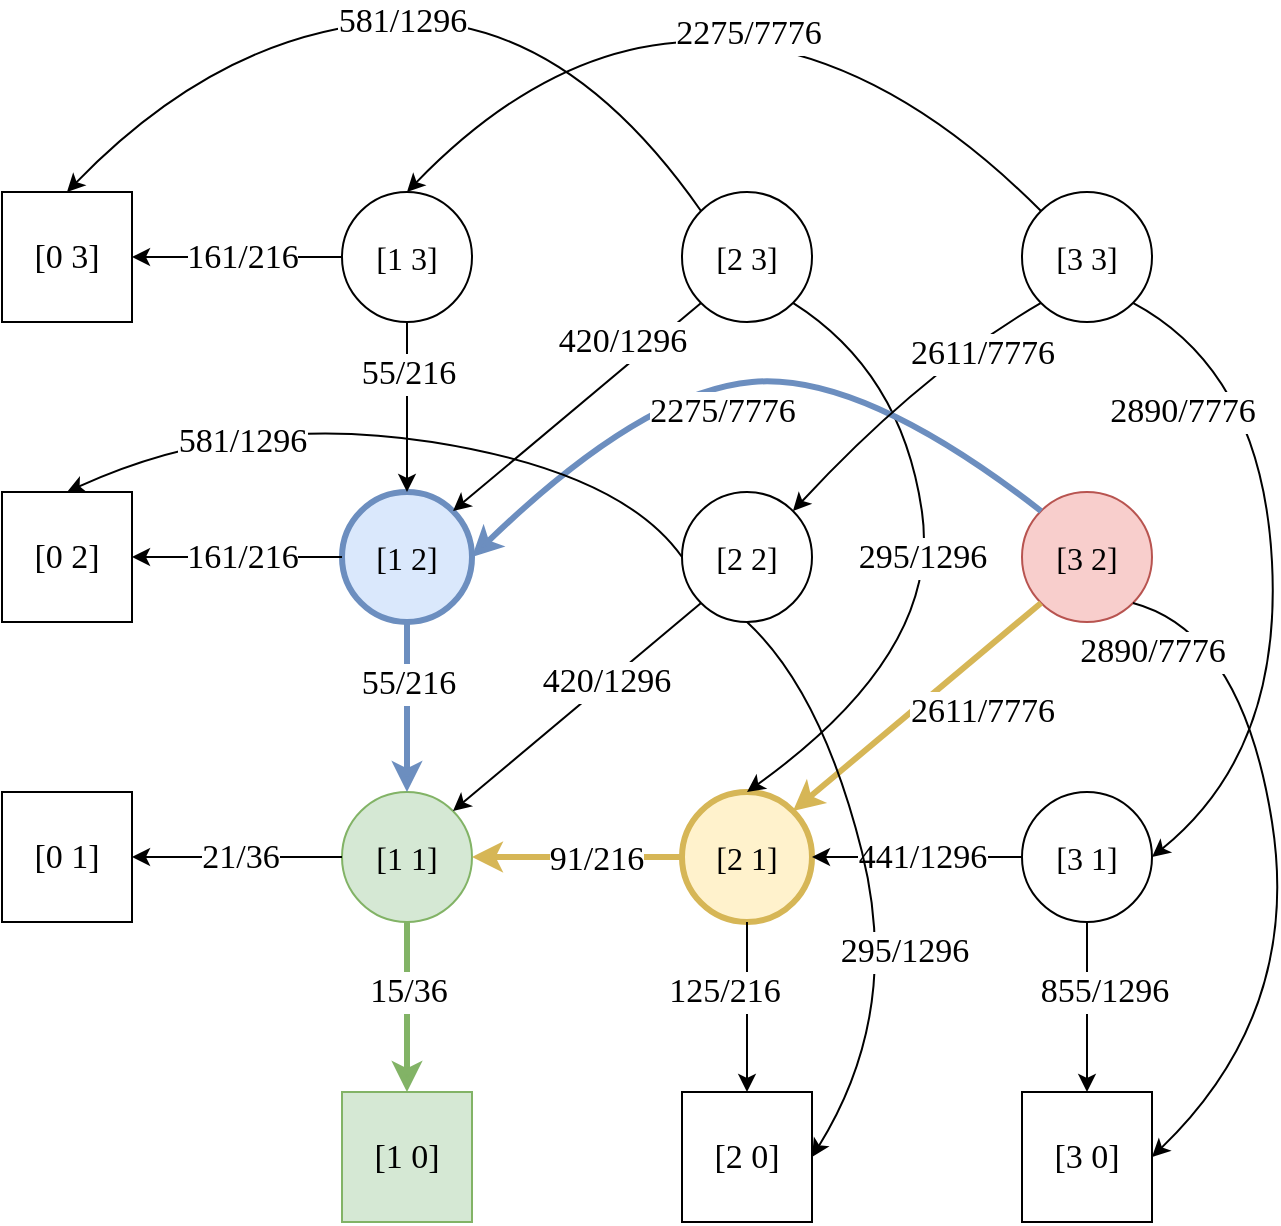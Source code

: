 <mxfile version="15.1.4" type="device"><diagram id="LHmz-3jESWEuP7y_V9xO" name="Page-1"><mxGraphModel dx="782" dy="793" grid="1" gridSize="10" guides="1" tooltips="1" connect="1" arrows="1" fold="1" page="1" pageScale="1" pageWidth="850" pageHeight="1100" math="0" shadow="0"><root><mxCell id="0"/><mxCell id="1" parent="0"/><mxCell id="qUGKz06C6sTsFULP4qC0-1" value="&lt;p style=&quot;font-size: 16px&quot;&gt;&lt;font face=&quot;Lucida Console&quot;&gt;[3 3]&lt;/font&gt;&lt;/p&gt;" style="ellipse;whiteSpace=wrap;html=1;aspect=fixed;" parent="1" vertex="1"><mxGeometry x="660" y="190" width="65" height="65" as="geometry"/></mxCell><mxCell id="qUGKz06C6sTsFULP4qC0-2" value="&lt;p style=&quot;font-size: 16px&quot;&gt;&lt;font face=&quot;Lucida Console&quot;&gt;[2 3]&lt;/font&gt;&lt;/p&gt;" style="ellipse;whiteSpace=wrap;html=1;aspect=fixed;" parent="1" vertex="1"><mxGeometry x="490" y="190" width="65" height="65" as="geometry"/></mxCell><mxCell id="qUGKz06C6sTsFULP4qC0-3" value="&lt;p style=&quot;font-size: 16px&quot;&gt;&lt;font face=&quot;Lucida Console&quot;&gt;[1 3]&lt;/font&gt;&lt;/p&gt;" style="ellipse;whiteSpace=wrap;html=1;aspect=fixed;" parent="1" vertex="1"><mxGeometry x="320" y="190" width="65" height="65" as="geometry"/></mxCell><mxCell id="qUGKz06C6sTsFULP4qC0-5" value="&lt;p style=&quot;font-size: 16px&quot;&gt;&lt;font face=&quot;Lucida Console&quot;&gt;[3 2]&lt;/font&gt;&lt;/p&gt;" style="ellipse;whiteSpace=wrap;html=1;aspect=fixed;fillColor=#f8cecc;strokeColor=#b85450;" parent="1" vertex="1"><mxGeometry x="660" y="340" width="65" height="65" as="geometry"/></mxCell><mxCell id="qUGKz06C6sTsFULP4qC0-6" value="&lt;p style=&quot;font-size: 16px&quot;&gt;&lt;font face=&quot;Lucida Console&quot;&gt;[3 1]&lt;/font&gt;&lt;/p&gt;" style="ellipse;whiteSpace=wrap;html=1;aspect=fixed;" parent="1" vertex="1"><mxGeometry x="660" y="490" width="65" height="65" as="geometry"/></mxCell><mxCell id="qUGKz06C6sTsFULP4qC0-7" value="&lt;p style=&quot;font-size: 16px&quot;&gt;&lt;font face=&quot;Lucida Console&quot;&gt;[2 2]&lt;/font&gt;&lt;/p&gt;" style="ellipse;whiteSpace=wrap;html=1;aspect=fixed;" parent="1" vertex="1"><mxGeometry x="490" y="340" width="65" height="65" as="geometry"/></mxCell><mxCell id="qUGKz06C6sTsFULP4qC0-8" value="&lt;font face=&quot;Lucida Console&quot; style=&quot;font-size: 17px;&quot;&gt;[0 3]&lt;/font&gt;" style="whiteSpace=wrap;html=1;aspect=fixed;fontSize=17;" parent="1" vertex="1"><mxGeometry x="150" y="190" width="65" height="65" as="geometry"/></mxCell><mxCell id="qUGKz06C6sTsFULP4qC0-9" value="&lt;font face=&quot;Lucida Console&quot; style=&quot;font-size: 17px&quot;&gt;[3 0]&lt;/font&gt;" style="whiteSpace=wrap;html=1;aspect=fixed;fontSize=17;" parent="1" vertex="1"><mxGeometry x="660" y="640" width="65" height="65" as="geometry"/></mxCell><mxCell id="qUGKz06C6sTsFULP4qC0-10" value="&lt;font face=&quot;Lucida Console&quot; style=&quot;font-size: 17px&quot;&gt;[2 0]&lt;/font&gt;" style="whiteSpace=wrap;html=1;aspect=fixed;fontSize=17;" parent="1" vertex="1"><mxGeometry x="490" y="640" width="65" height="65" as="geometry"/></mxCell><mxCell id="qUGKz06C6sTsFULP4qC0-11" value="&lt;font face=&quot;Lucida Console&quot; style=&quot;font-size: 17px&quot;&gt;[1 0]&lt;/font&gt;" style="whiteSpace=wrap;html=1;aspect=fixed;fontSize=17;fillColor=#d5e8d4;strokeColor=#82b366;" parent="1" vertex="1"><mxGeometry x="320" y="640" width="65" height="65" as="geometry"/></mxCell><mxCell id="qUGKz06C6sTsFULP4qC0-12" value="&lt;font face=&quot;Lucida Console&quot; style=&quot;font-size: 17px&quot;&gt;[0 2]&lt;/font&gt;" style="whiteSpace=wrap;html=1;aspect=fixed;fontSize=17;" parent="1" vertex="1"><mxGeometry x="150" y="340" width="65" height="65" as="geometry"/></mxCell><mxCell id="qUGKz06C6sTsFULP4qC0-13" value="&lt;font face=&quot;Lucida Console&quot; style=&quot;font-size: 17px&quot;&gt;[0 1]&lt;/font&gt;" style="whiteSpace=wrap;html=1;aspect=fixed;fontSize=17;" parent="1" vertex="1"><mxGeometry x="150" y="490" width="65" height="65" as="geometry"/></mxCell><mxCell id="qUGKz06C6sTsFULP4qC0-14" value="&lt;p style=&quot;font-size: 16px&quot;&gt;&lt;font face=&quot;Lucida Console&quot;&gt;[1 2]&lt;/font&gt;&lt;/p&gt;" style="ellipse;whiteSpace=wrap;html=1;aspect=fixed;fillColor=#dae8fc;strokeColor=#6c8ebf;strokeWidth=3;" parent="1" vertex="1"><mxGeometry x="320" y="340" width="65" height="65" as="geometry"/></mxCell><mxCell id="qUGKz06C6sTsFULP4qC0-15" value="&lt;p style=&quot;font-size: 16px&quot;&gt;&lt;font face=&quot;Lucida Console&quot;&gt;[2 1]&lt;/font&gt;&lt;/p&gt;" style="ellipse;whiteSpace=wrap;html=1;aspect=fixed;fillColor=#fff2cc;strokeColor=#d6b656;strokeWidth=3;" parent="1" vertex="1"><mxGeometry x="490" y="490" width="65" height="65" as="geometry"/></mxCell><mxCell id="qUGKz06C6sTsFULP4qC0-16" value="&lt;p style=&quot;font-size: 16px&quot;&gt;&lt;font face=&quot;Lucida Console&quot;&gt;[1 1]&lt;/font&gt;&lt;/p&gt;" style="ellipse;whiteSpace=wrap;html=1;aspect=fixed;fillColor=#d5e8d4;strokeColor=#82b366;" parent="1" vertex="1"><mxGeometry x="320" y="490" width="65" height="65" as="geometry"/></mxCell><mxCell id="qUGKz06C6sTsFULP4qC0-19" value="" style="endArrow=classic;html=1;fontSize=17;exitX=0;exitY=1;exitDx=0;exitDy=0;entryX=1;entryY=0;entryDx=0;entryDy=0;" parent="1" source="qUGKz06C6sTsFULP4qC0-7" target="qUGKz06C6sTsFULP4qC0-16" edge="1"><mxGeometry width="50" height="50" relative="1" as="geometry"><mxPoint x="489.999" y="400.001" as="sourcePoint"/><mxPoint x="365.961" y="504.039" as="targetPoint"/></mxGeometry></mxCell><mxCell id="qUGKz06C6sTsFULP4qC0-48" value="420/1296" style="edgeLabel;html=1;align=center;verticalAlign=middle;resizable=0;points=[];fontSize=17;fontFamily=Lucida Console;" parent="qUGKz06C6sTsFULP4qC0-19" vertex="1" connectable="0"><mxGeometry x="-0.254" relative="1" as="geometry"><mxPoint x="-1" as="offset"/></mxGeometry></mxCell><mxCell id="qUGKz06C6sTsFULP4qC0-20" value="" style="endArrow=classic;html=1;fontSize=17;exitX=0.5;exitY=1;exitDx=0;exitDy=0;entryX=0.5;entryY=0;entryDx=0;entryDy=0;fillColor=#d5e8d4;strokeColor=#82b366;strokeWidth=3;" parent="1" source="qUGKz06C6sTsFULP4qC0-16" target="qUGKz06C6sTsFULP4qC0-11" edge="1"><mxGeometry width="50" height="50" relative="1" as="geometry"><mxPoint x="689.519" y="265.481" as="sourcePoint"/><mxPoint x="565.481" y="369.519" as="targetPoint"/></mxGeometry></mxCell><mxCell id="qUGKz06C6sTsFULP4qC0-43" value="15/36" style="edgeLabel;html=1;align=center;verticalAlign=middle;resizable=0;points=[];fontSize=17;fontFamily=Lucida Console;" parent="qUGKz06C6sTsFULP4qC0-20" vertex="1" connectable="0"><mxGeometry x="-0.412" y="-1" relative="1" as="geometry"><mxPoint x="1" y="10" as="offset"/></mxGeometry></mxCell><mxCell id="qUGKz06C6sTsFULP4qC0-21" value="" style="endArrow=classic;html=1;fontSize=17;exitX=0;exitY=0.5;exitDx=0;exitDy=0;entryX=1;entryY=0.5;entryDx=0;entryDy=0;" parent="1" source="qUGKz06C6sTsFULP4qC0-16" target="qUGKz06C6sTsFULP4qC0-13" edge="1"><mxGeometry width="50" height="50" relative="1" as="geometry"><mxPoint x="384.999" y="405.001" as="sourcePoint"/><mxPoint x="250" y="520" as="targetPoint"/></mxGeometry></mxCell><mxCell id="qUGKz06C6sTsFULP4qC0-44" value="&lt;font face=&quot;Lucida Console&quot;&gt;21/36&lt;/font&gt;" style="edgeLabel;html=1;align=center;verticalAlign=middle;resizable=0;points=[];fontSize=17;" parent="qUGKz06C6sTsFULP4qC0-21" vertex="1" connectable="0"><mxGeometry x="-0.238" y="3" relative="1" as="geometry"><mxPoint x="-11" y="-3" as="offset"/></mxGeometry></mxCell><mxCell id="qUGKz06C6sTsFULP4qC0-22" value="" style="endArrow=classic;html=1;fontSize=17;exitX=0.5;exitY=1;exitDx=0;exitDy=0;entryX=0.5;entryY=0;entryDx=0;entryDy=0;" parent="1" source="qUGKz06C6sTsFULP4qC0-15" target="qUGKz06C6sTsFULP4qC0-10" edge="1"><mxGeometry width="50" height="50" relative="1" as="geometry"><mxPoint x="709.519" y="285.481" as="sourcePoint"/><mxPoint x="585.481" y="389.519" as="targetPoint"/></mxGeometry></mxCell><mxCell id="qUGKz06C6sTsFULP4qC0-42" value="125/216" style="edgeLabel;html=1;align=center;verticalAlign=middle;resizable=0;points=[];fontSize=17;fontFamily=Lucida Console;" parent="qUGKz06C6sTsFULP4qC0-22" vertex="1" connectable="0"><mxGeometry x="-0.412" y="1" relative="1" as="geometry"><mxPoint x="-13" y="10" as="offset"/></mxGeometry></mxCell><mxCell id="qUGKz06C6sTsFULP4qC0-23" value="" style="endArrow=classic;html=1;fontSize=17;exitX=0.5;exitY=1;exitDx=0;exitDy=0;entryX=0.5;entryY=0;entryDx=0;entryDy=0;" parent="1" source="qUGKz06C6sTsFULP4qC0-6" target="qUGKz06C6sTsFULP4qC0-9" edge="1"><mxGeometry width="50" height="50" relative="1" as="geometry"><mxPoint x="719.519" y="295.481" as="sourcePoint"/><mxPoint x="595.481" y="399.519" as="targetPoint"/></mxGeometry></mxCell><mxCell id="qUGKz06C6sTsFULP4qC0-41" value="855/1296" style="edgeLabel;html=1;align=center;verticalAlign=middle;resizable=0;points=[];fontSize=17;fontFamily=Lucida Console;" parent="qUGKz06C6sTsFULP4qC0-23" vertex="1" connectable="0"><mxGeometry x="-0.341" y="1" relative="1" as="geometry"><mxPoint x="7" y="7" as="offset"/></mxGeometry></mxCell><mxCell id="qUGKz06C6sTsFULP4qC0-24" value="" style="endArrow=classic;html=1;fontSize=17;exitX=0;exitY=0.5;exitDx=0;exitDy=0;entryX=1;entryY=0.5;entryDx=0;entryDy=0;" parent="1" source="qUGKz06C6sTsFULP4qC0-14" target="qUGKz06C6sTsFULP4qC0-12" edge="1"><mxGeometry width="50" height="50" relative="1" as="geometry"><mxPoint x="729.519" y="305.481" as="sourcePoint"/><mxPoint x="605.481" y="409.519" as="targetPoint"/></mxGeometry></mxCell><mxCell id="qUGKz06C6sTsFULP4qC0-45" value="161/216" style="edgeLabel;html=1;align=center;verticalAlign=middle;resizable=0;points=[];fontSize=17;fontFamily=Lucida Console;" parent="qUGKz06C6sTsFULP4qC0-24" vertex="1" connectable="0"><mxGeometry x="-0.257" y="-1" relative="1" as="geometry"><mxPoint x="-11" y="1" as="offset"/></mxGeometry></mxCell><mxCell id="qUGKz06C6sTsFULP4qC0-26" value="" style="endArrow=classic;html=1;fontSize=17;exitX=0;exitY=0.5;exitDx=0;exitDy=0;entryX=1;entryY=0.5;entryDx=0;entryDy=0;" parent="1" source="qUGKz06C6sTsFULP4qC0-3" target="qUGKz06C6sTsFULP4qC0-8" edge="1"><mxGeometry width="50" height="50" relative="1" as="geometry"><mxPoint x="320" y="290" as="sourcePoint"/><mxPoint x="215" y="290" as="targetPoint"/></mxGeometry></mxCell><mxCell id="qUGKz06C6sTsFULP4qC0-46" value="161/216" style="edgeLabel;html=1;align=center;verticalAlign=middle;resizable=0;points=[];fontSize=17;fontFamily=Lucida Console;" parent="qUGKz06C6sTsFULP4qC0-26" vertex="1" connectable="0"><mxGeometry x="-0.448" relative="1" as="geometry"><mxPoint x="-21" as="offset"/></mxGeometry></mxCell><mxCell id="qUGKz06C6sTsFULP4qC0-27" value="" style="endArrow=classic;html=1;fontSize=17;exitX=0.5;exitY=1;exitDx=0;exitDy=0;entryX=0.5;entryY=0;entryDx=0;entryDy=0;fillColor=#dae8fc;strokeColor=#6c8ebf;strokeWidth=3;" parent="1" source="qUGKz06C6sTsFULP4qC0-14" target="qUGKz06C6sTsFULP4qC0-16" edge="1"><mxGeometry width="50" height="50" relative="1" as="geometry"><mxPoint x="340" y="392.5" as="sourcePoint"/><mxPoint x="235" y="392.5" as="targetPoint"/></mxGeometry></mxCell><mxCell id="qUGKz06C6sTsFULP4qC0-52" value="55/216" style="edgeLabel;html=1;align=center;verticalAlign=middle;resizable=0;points=[];fontSize=17;fontFamily=Lucida Console;" parent="qUGKz06C6sTsFULP4qC0-27" vertex="1" connectable="0"><mxGeometry x="-0.271" relative="1" as="geometry"><mxPoint as="offset"/></mxGeometry></mxCell><mxCell id="qUGKz06C6sTsFULP4qC0-28" value="" style="endArrow=classic;html=1;fontSize=17;exitX=0.5;exitY=1;exitDx=0;exitDy=0;entryX=0.5;entryY=0;entryDx=0;entryDy=0;" parent="1" source="qUGKz06C6sTsFULP4qC0-3" target="qUGKz06C6sTsFULP4qC0-14" edge="1"><mxGeometry width="50" height="50" relative="1" as="geometry"><mxPoint x="350" y="402.5" as="sourcePoint"/><mxPoint x="245" y="402.5" as="targetPoint"/></mxGeometry></mxCell><mxCell id="qUGKz06C6sTsFULP4qC0-51" value="55/216" style="edgeLabel;html=1;align=center;verticalAlign=middle;resizable=0;points=[];fontSize=17;fontFamily=Lucida Console;" parent="qUGKz06C6sTsFULP4qC0-28" vertex="1" connectable="0"><mxGeometry x="-0.388" relative="1" as="geometry"><mxPoint as="offset"/></mxGeometry></mxCell><mxCell id="qUGKz06C6sTsFULP4qC0-29" value="" style="endArrow=classic;html=1;fontSize=17;exitX=0;exitY=0.5;exitDx=0;exitDy=0;entryX=1;entryY=0.5;entryDx=0;entryDy=0;" parent="1" source="qUGKz06C6sTsFULP4qC0-6" target="qUGKz06C6sTsFULP4qC0-15" edge="1"><mxGeometry width="50" height="50" relative="1" as="geometry"><mxPoint x="360" y="412.5" as="sourcePoint"/><mxPoint x="550" y="440" as="targetPoint"/></mxGeometry></mxCell><mxCell id="qUGKz06C6sTsFULP4qC0-49" value="441/1296" style="edgeLabel;html=1;align=center;verticalAlign=middle;resizable=0;points=[];fontSize=17;fontFamily=Lucida Console;" parent="qUGKz06C6sTsFULP4qC0-29" vertex="1" connectable="0"><mxGeometry x="-0.181" y="1" relative="1" as="geometry"><mxPoint x="-7" y="-1" as="offset"/></mxGeometry></mxCell><mxCell id="qUGKz06C6sTsFULP4qC0-30" value="" style="endArrow=classic;html=1;fontSize=17;exitX=0;exitY=0.5;exitDx=0;exitDy=0;entryX=1;entryY=0.5;entryDx=0;entryDy=0;fillColor=#fff2cc;strokeColor=#d6b656;strokeWidth=3;" parent="1" source="qUGKz06C6sTsFULP4qC0-15" target="qUGKz06C6sTsFULP4qC0-16" edge="1"><mxGeometry width="50" height="50" relative="1" as="geometry"><mxPoint x="370" y="422.5" as="sourcePoint"/><mxPoint x="265" y="422.5" as="targetPoint"/></mxGeometry></mxCell><mxCell id="qUGKz06C6sTsFULP4qC0-50" value="91/216" style="edgeLabel;html=1;align=center;verticalAlign=middle;resizable=0;points=[];fontSize=17;fontFamily=Lucida Console;" parent="qUGKz06C6sTsFULP4qC0-30" vertex="1" connectable="0"><mxGeometry x="-0.181" y="1" relative="1" as="geometry"><mxPoint as="offset"/></mxGeometry></mxCell><mxCell id="qUGKz06C6sTsFULP4qC0-31" value="" style="endArrow=classic;html=1;fontSize=17;exitX=0;exitY=1;exitDx=0;exitDy=0;entryX=1;entryY=0;entryDx=0;entryDy=0;" parent="1" source="qUGKz06C6sTsFULP4qC0-2" target="qUGKz06C6sTsFULP4qC0-14" edge="1"><mxGeometry width="50" height="50" relative="1" as="geometry"><mxPoint x="380" y="432.5" as="sourcePoint"/><mxPoint x="275" y="432.5" as="targetPoint"/></mxGeometry></mxCell><mxCell id="qUGKz06C6sTsFULP4qC0-54" value="420/1296" style="edgeLabel;html=1;align=center;verticalAlign=middle;resizable=0;points=[];fontSize=17;fontFamily=Lucida Console;" parent="qUGKz06C6sTsFULP4qC0-31" vertex="1" connectable="0"><mxGeometry x="-0.632" relative="1" as="geometry"><mxPoint x="-17" as="offset"/></mxGeometry></mxCell><mxCell id="qUGKz06C6sTsFULP4qC0-32" value="" style="endArrow=classic;html=1;fontSize=17;exitX=0;exitY=1;exitDx=0;exitDy=0;entryX=1;entryY=0;entryDx=0;entryDy=0;fillColor=#fff2cc;strokeColor=#d6b656;strokeWidth=3;" parent="1" source="qUGKz06C6sTsFULP4qC0-5" target="qUGKz06C6sTsFULP4qC0-15" edge="1"><mxGeometry width="50" height="50" relative="1" as="geometry"><mxPoint x="390" y="442.5" as="sourcePoint"/><mxPoint x="285" y="442.5" as="targetPoint"/></mxGeometry></mxCell><mxCell id="qUGKz06C6sTsFULP4qC0-53" value="2611/7776" style="edgeLabel;html=1;align=center;verticalAlign=middle;resizable=0;points=[];fontSize=17;fontFamily=Lucida Console;" parent="qUGKz06C6sTsFULP4qC0-32" vertex="1" connectable="0"><mxGeometry x="-0.545" y="1" relative="1" as="geometry"><mxPoint x="-2" y="30" as="offset"/></mxGeometry></mxCell><mxCell id="qUGKz06C6sTsFULP4qC0-33" value="" style="curved=1;endArrow=classic;html=1;fontSize=17;exitX=0;exitY=0;exitDx=0;exitDy=0;entryX=0.5;entryY=0;entryDx=0;entryDy=0;" parent="1" source="qUGKz06C6sTsFULP4qC0-1" target="qUGKz06C6sTsFULP4qC0-3" edge="1"><mxGeometry width="50" height="50" relative="1" as="geometry"><mxPoint x="500" y="130" as="sourcePoint"/><mxPoint x="550" y="80" as="targetPoint"/><Array as="points"><mxPoint x="590" y="120"/><mxPoint x="430" y="110"/></Array></mxGeometry></mxCell><mxCell id="qUGKz06C6sTsFULP4qC0-39" value="2275/7776" style="edgeLabel;html=1;align=center;verticalAlign=middle;resizable=0;points=[];fontSize=17;fontFamily=Lucida Console;" parent="qUGKz06C6sTsFULP4qC0-33" vertex="1" connectable="0"><mxGeometry x="-0.036" y="-1" relative="1" as="geometry"><mxPoint x="5" y="-4" as="offset"/></mxGeometry></mxCell><mxCell id="qUGKz06C6sTsFULP4qC0-34" value="" style="curved=1;endArrow=classic;html=1;fontSize=17;exitX=1;exitY=1;exitDx=0;exitDy=0;entryX=1;entryY=0.5;entryDx=0;entryDy=0;" parent="1" source="qUGKz06C6sTsFULP4qC0-1" target="qUGKz06C6sTsFULP4qC0-6" edge="1"><mxGeometry width="50" height="50" relative="1" as="geometry"><mxPoint x="679.519" y="209.519" as="sourcePoint"/><mxPoint x="362.5" y="200" as="targetPoint"/><Array as="points"><mxPoint x="780" y="280"/><mxPoint x="790" y="470"/></Array></mxGeometry></mxCell><mxCell id="qUGKz06C6sTsFULP4qC0-40" value="2890/7776" style="edgeLabel;html=1;align=center;verticalAlign=middle;resizable=0;points=[];fontSize=17;fontFamily=Lucida Console;" parent="qUGKz06C6sTsFULP4qC0-34" vertex="1" connectable="0"><mxGeometry x="-0.365" y="-15" relative="1" as="geometry"><mxPoint x="-27" y="-18" as="offset"/></mxGeometry></mxCell><mxCell id="qUGKz06C6sTsFULP4qC0-35" value="581/1296" style="curved=1;endArrow=classic;html=1;fontSize=17;exitX=0;exitY=0;exitDx=0;exitDy=0;entryX=0.5;entryY=0;entryDx=0;entryDy=0;fontFamily=Lucida Console;" parent="1" source="qUGKz06C6sTsFULP4qC0-2" target="qUGKz06C6sTsFULP4qC0-8" edge="1"><mxGeometry width="50" height="50" relative="1" as="geometry"><mxPoint x="280" y="120" as="sourcePoint"/><mxPoint x="330" y="70" as="targetPoint"/><Array as="points"><mxPoint x="430" y="100"/><mxPoint x="260" y="110"/></Array></mxGeometry></mxCell><mxCell id="qUGKz06C6sTsFULP4qC0-36" value="" style="curved=1;endArrow=classic;html=1;fontSize=17;exitX=1;exitY=1;exitDx=0;exitDy=0;entryX=1;entryY=0.5;entryDx=0;entryDy=0;" parent="1" source="qUGKz06C6sTsFULP4qC0-5" target="qUGKz06C6sTsFULP4qC0-9" edge="1"><mxGeometry width="50" height="50" relative="1" as="geometry"><mxPoint x="470" y="80" as="sourcePoint"/><mxPoint x="520" y="30" as="targetPoint"/><Array as="points"><mxPoint x="770" y="410"/><mxPoint x="800" y="600"/></Array></mxGeometry></mxCell><mxCell id="qUGKz06C6sTsFULP4qC0-55" value="2890/7776" style="edgeLabel;html=1;align=center;verticalAlign=middle;resizable=0;points=[];fontSize=17;fontFamily=Lucida Console;" parent="qUGKz06C6sTsFULP4qC0-36" vertex="1" connectable="0"><mxGeometry x="-0.504" y="-8" relative="1" as="geometry"><mxPoint x="-42" y="-22" as="offset"/></mxGeometry></mxCell><mxCell id="qUGKz06C6sTsFULP4qC0-37" value="" style="curved=1;endArrow=classic;html=1;fontSize=17;exitX=1;exitY=1;exitDx=0;exitDy=0;entryX=0.5;entryY=0;entryDx=0;entryDy=0;" parent="1" source="qUGKz06C6sTsFULP4qC0-2" target="qUGKz06C6sTsFULP4qC0-15" edge="1"><mxGeometry width="50" height="50" relative="1" as="geometry"><mxPoint x="140" y="120" as="sourcePoint"/><mxPoint x="190" y="70" as="targetPoint"/><Array as="points"><mxPoint x="600" y="280"/><mxPoint x="620" y="420"/></Array></mxGeometry></mxCell><mxCell id="qUGKz06C6sTsFULP4qC0-56" value="295/1296" style="edgeLabel;html=1;align=center;verticalAlign=middle;resizable=0;points=[];fontSize=17;fontFamily=Lucida Console;" parent="qUGKz06C6sTsFULP4qC0-37" vertex="1" connectable="0"><mxGeometry x="-0.31" y="-4" relative="1" as="geometry"><mxPoint x="7" y="45" as="offset"/></mxGeometry></mxCell><mxCell id="qUGKz06C6sTsFULP4qC0-38" value="" style="curved=1;endArrow=classic;html=1;fontSize=17;exitX=0;exitY=0;exitDx=0;exitDy=0;entryX=1;entryY=0.5;entryDx=0;entryDy=0;fillColor=#dae8fc;strokeColor=#6c8ebf;strokeWidth=3;" parent="1" source="qUGKz06C6sTsFULP4qC0-5" target="qUGKz06C6sTsFULP4qC0-14" edge="1"><mxGeometry width="50" height="50" relative="1" as="geometry"><mxPoint x="120" y="110" as="sourcePoint"/><mxPoint x="170" y="60" as="targetPoint"/><Array as="points"><mxPoint x="580" y="280"/><mxPoint x="470" y="290"/></Array></mxGeometry></mxCell><mxCell id="qUGKz06C6sTsFULP4qC0-57" value="2275/7776" style="edgeLabel;html=1;align=center;verticalAlign=middle;resizable=0;points=[];fontSize=17;fontFamily=Lucida Console;" parent="qUGKz06C6sTsFULP4qC0-38" vertex="1" connectable="0"><mxGeometry x="-0.143" y="1" relative="1" as="geometry"><mxPoint x="-37" y="16" as="offset"/></mxGeometry></mxCell><mxCell id="qUGKz06C6sTsFULP4qC0-58" value="" style="curved=1;endArrow=classic;html=1;fontSize=17;exitX=0.5;exitY=1;exitDx=0;exitDy=0;entryX=1;entryY=0.5;entryDx=0;entryDy=0;" parent="1" source="qUGKz06C6sTsFULP4qC0-7" target="qUGKz06C6sTsFULP4qC0-10" edge="1"><mxGeometry width="50" height="50" relative="1" as="geometry"><mxPoint x="-20" y="440" as="sourcePoint"/><mxPoint x="30" y="390" as="targetPoint"/><Array as="points"><mxPoint x="560" y="440"/><mxPoint x="600" y="600"/></Array></mxGeometry></mxCell><mxCell id="qUGKz06C6sTsFULP4qC0-60" value="295/1296" style="edgeLabel;html=1;align=center;verticalAlign=middle;resizable=0;points=[];fontSize=17;fontFamily=Lucida Console;" parent="qUGKz06C6sTsFULP4qC0-58" vertex="1" connectable="0"><mxGeometry x="0.352" y="-12" relative="1" as="geometry"><mxPoint x="15" y="-21" as="offset"/></mxGeometry></mxCell><mxCell id="qUGKz06C6sTsFULP4qC0-59" value="" style="curved=1;endArrow=classic;html=1;fontSize=17;exitX=0;exitY=0.5;exitDx=0;exitDy=0;entryX=0.5;entryY=0;entryDx=0;entryDy=0;" parent="1" source="qUGKz06C6sTsFULP4qC0-7" target="qUGKz06C6sTsFULP4qC0-12" edge="1"><mxGeometry width="50" height="50" relative="1" as="geometry"><mxPoint x="70" y="370" as="sourcePoint"/><mxPoint x="120" y="320" as="targetPoint"/><Array as="points"><mxPoint x="460" y="330"/><mxPoint x="270" y="300"/></Array></mxGeometry></mxCell><mxCell id="qUGKz06C6sTsFULP4qC0-61" value="581/1296" style="edgeLabel;html=1;align=center;verticalAlign=middle;resizable=0;points=[];fontSize=17;fontFamily=Lucida Console;" parent="qUGKz06C6sTsFULP4qC0-59" vertex="1" connectable="0"><mxGeometry x="0.477" y="13" relative="1" as="geometry"><mxPoint x="1" as="offset"/></mxGeometry></mxCell><mxCell id="qUGKz06C6sTsFULP4qC0-65" value="" style="curved=1;endArrow=classic;html=1;fontSize=17;exitX=0;exitY=1;exitDx=0;exitDy=0;entryX=1;entryY=0;entryDx=0;entryDy=0;" parent="1" source="qUGKz06C6sTsFULP4qC0-1" target="qUGKz06C6sTsFULP4qC0-7" edge="1"><mxGeometry width="50" height="50" relative="1" as="geometry"><mxPoint x="170" y="130" as="sourcePoint"/><mxPoint x="120" y="130" as="targetPoint"/><Array as="points"><mxPoint x="610" y="280"/></Array></mxGeometry></mxCell><mxCell id="qUGKz06C6sTsFULP4qC0-67" value="2611/7776" style="edgeLabel;html=1;align=center;verticalAlign=middle;resizable=0;points=[];fontSize=17;fontFamily=Lucida Console;" parent="qUGKz06C6sTsFULP4qC0-65" vertex="1" connectable="0"><mxGeometry x="-0.689" y="-3" relative="1" as="geometry"><mxPoint x="-6" y="15" as="offset"/></mxGeometry></mxCell></root></mxGraphModel></diagram></mxfile>